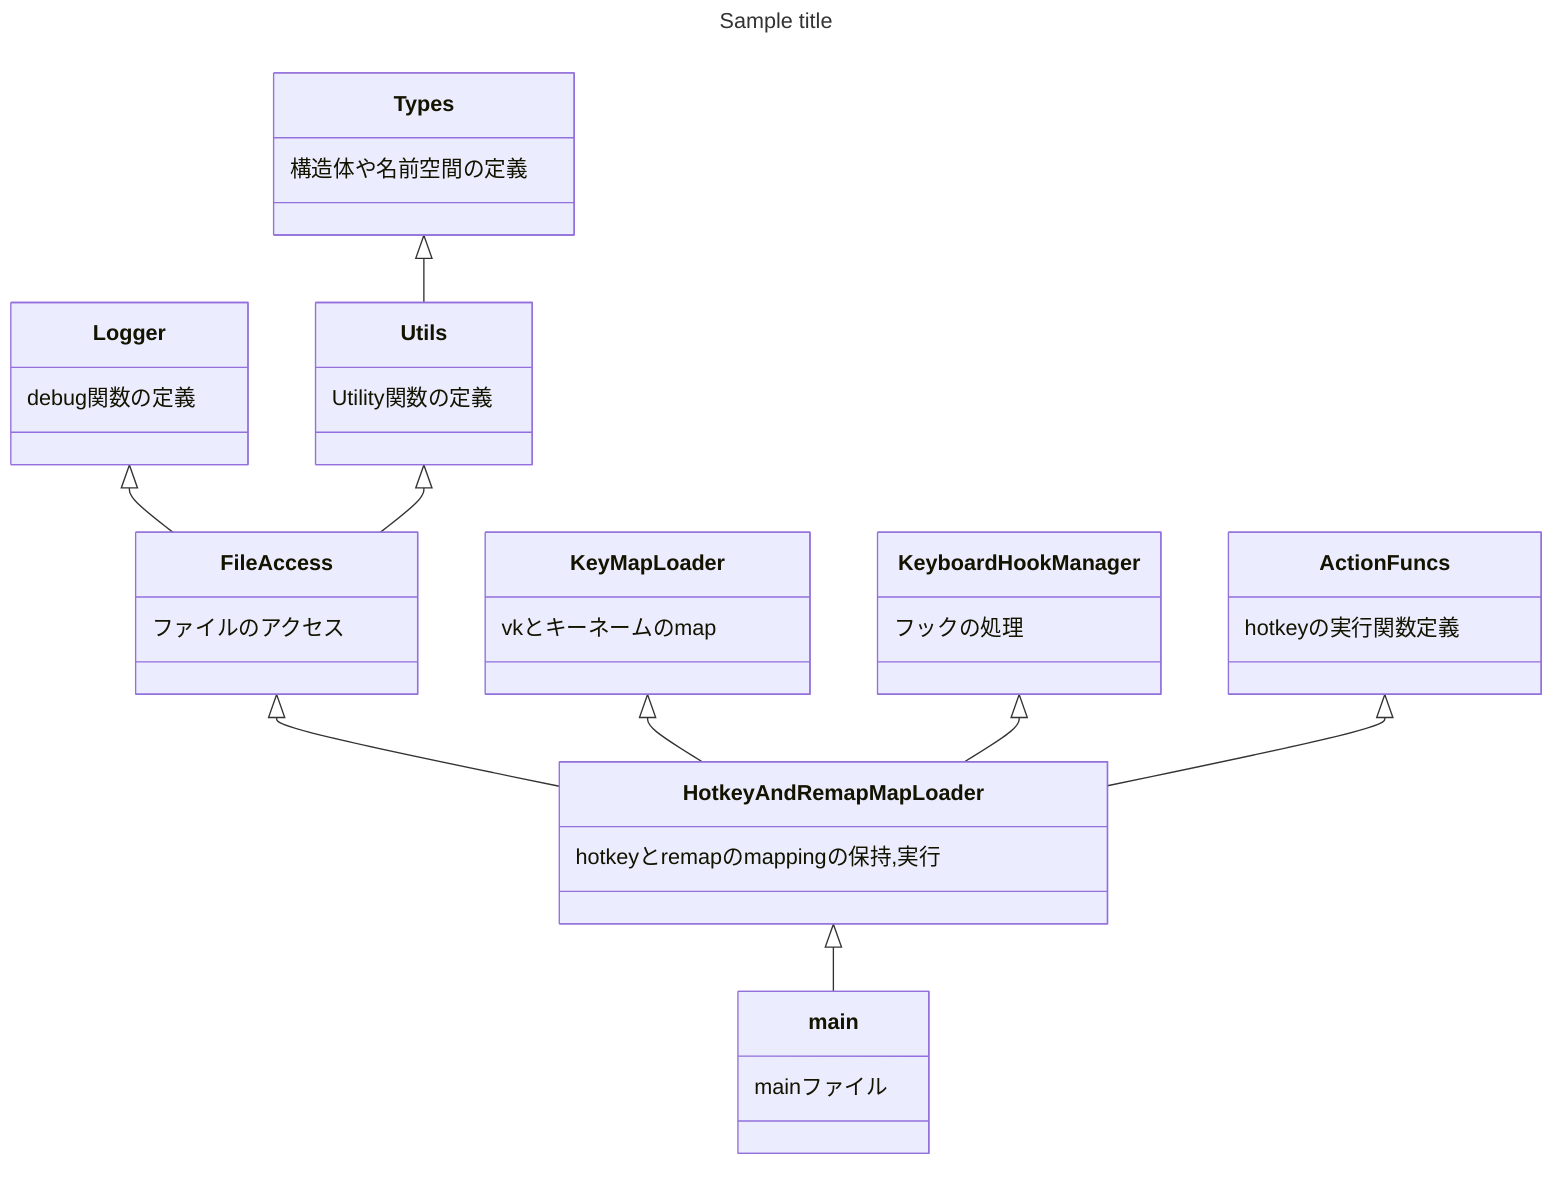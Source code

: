 ---
title: Sample title
---
classDiagram
direction TB
    class FileAccess {
	    ファイルのアクセス
    }
    class HotkeyAndRemapMapLoader {
      hotkeyとremapのmappingの保持,実行
    }
    class KeyMapLoader {
      vkとキーネームのmap
    }
    class KeyboardHookManager {
      フックの処理
    }
    class ActionFuncs {
      hotkeyの実行関数定義
    }
    class Logger {
      debug関数の定義
    }
    class Utils {
      Utility関数の定義
    }
    class Types {
      構造体や名前空間の定義
    }
    class main {
      mainファイル
    }
  
    FileAccess <|-- HotkeyAndRemapMapLoader
    KeyMapLoader <|-- HotkeyAndRemapMapLoader
    KeyboardHookManager<|-- HotkeyAndRemapMapLoader
    ActionFuncs <|-- HotkeyAndRemapMapLoader
    HotkeyAndRemapMapLoader <|-- main
    Logger <|-- FileAccess
    Utils <|-- FileAccess
    Types <|-- Utils